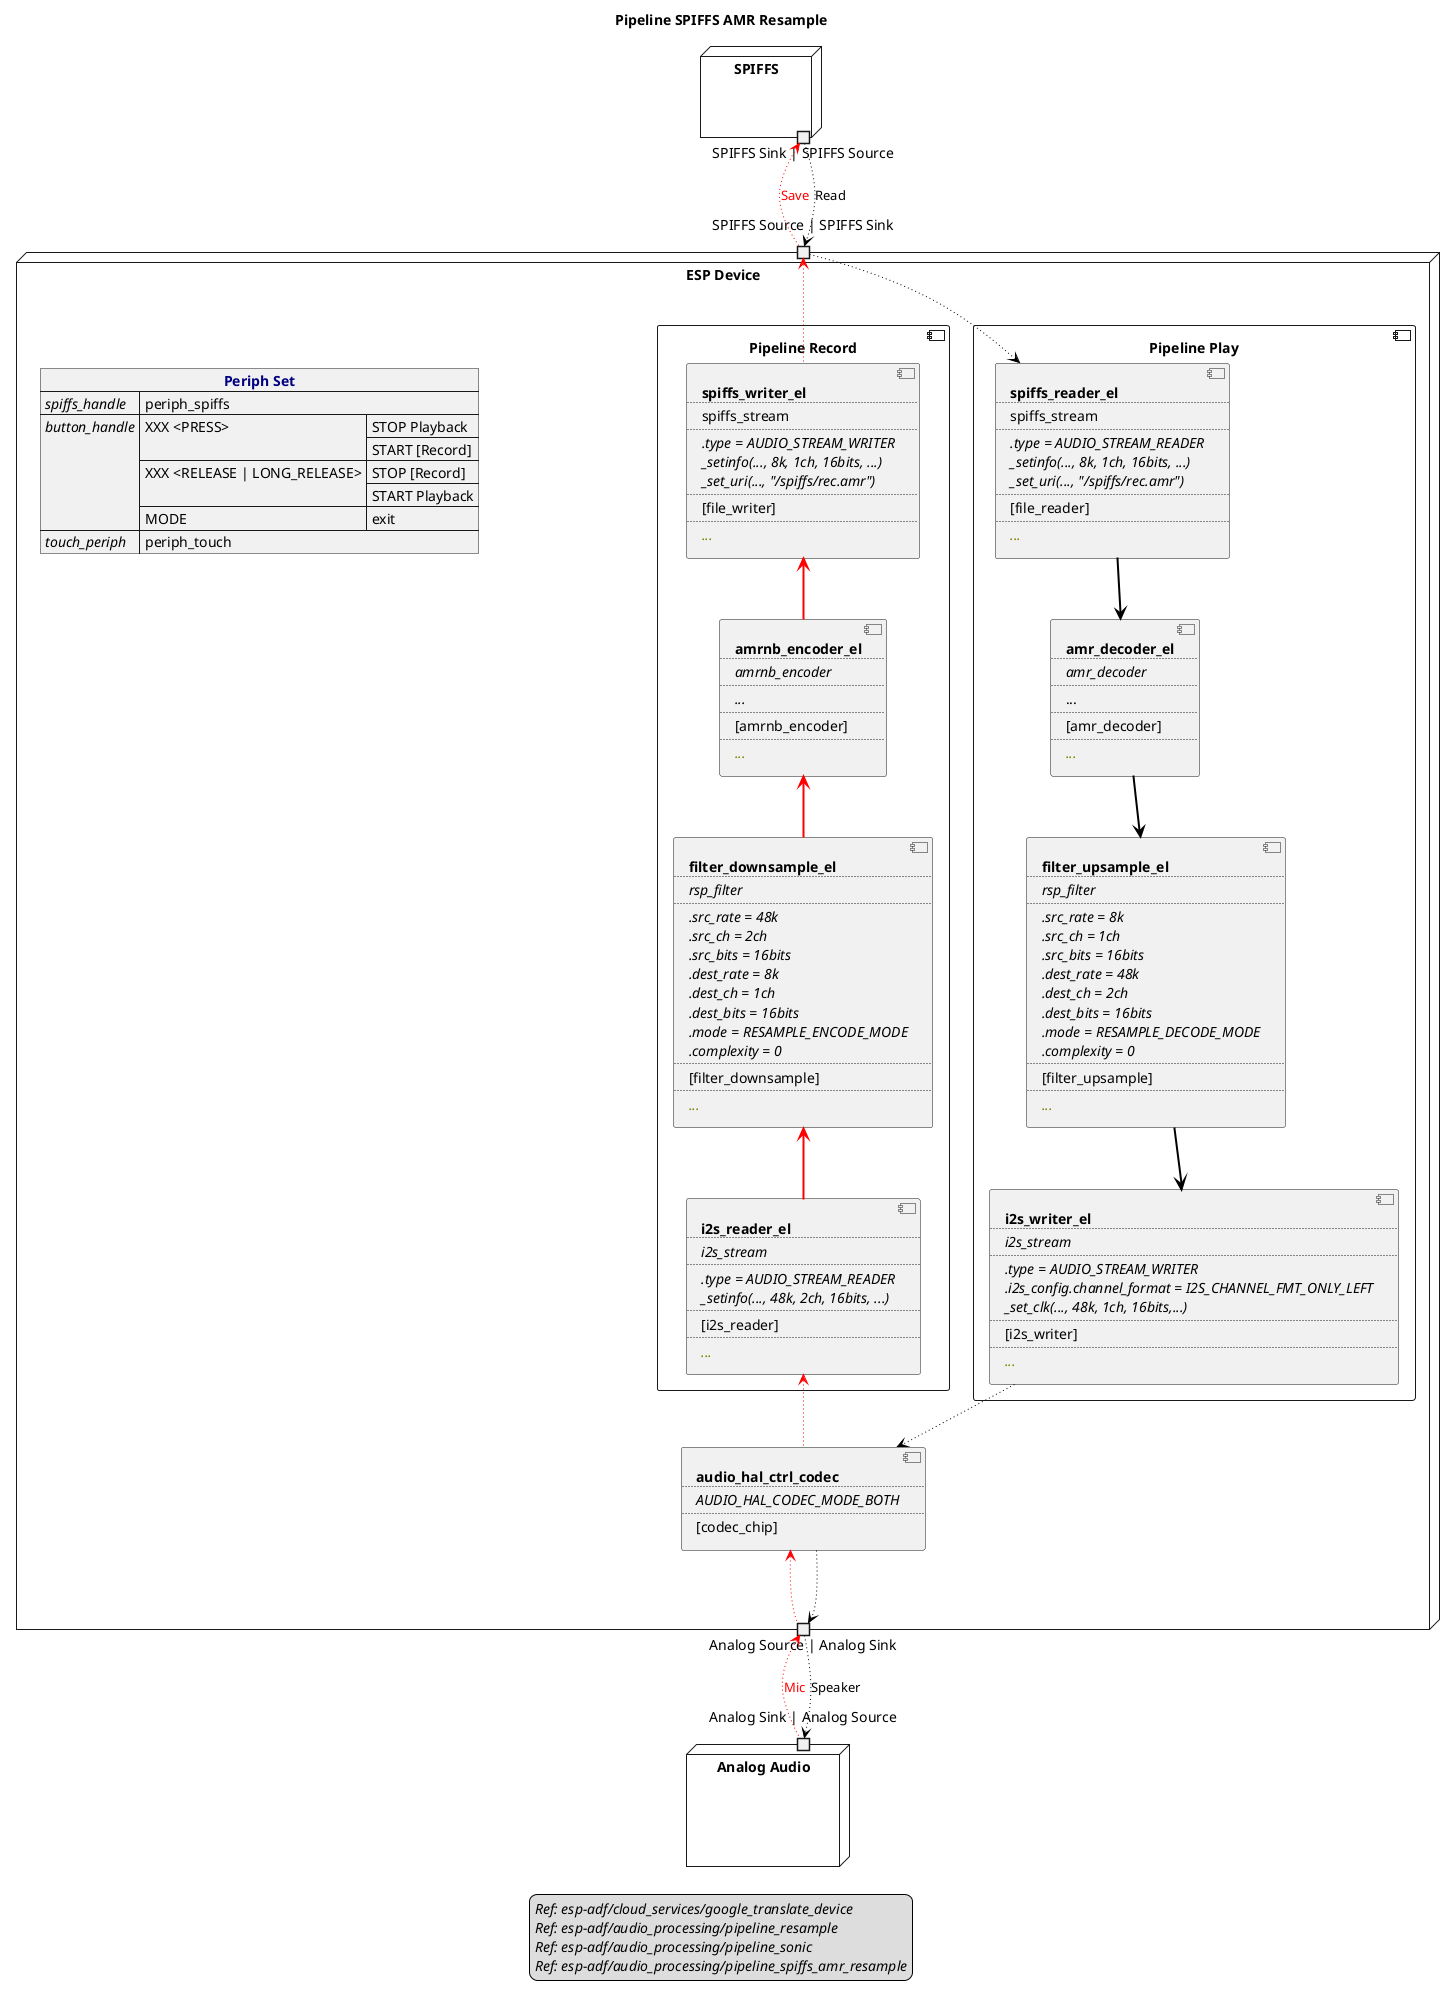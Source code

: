 ﻿@startuml pipeline_spiffs_amr_resample
title Pipeline SPIFFS AMR Resample
allowmixing

legend
//Ref: esp-adf/cloud_services/google_translate_device//
//Ref: esp-adf/audio_processing/pipeline_resample//
//Ref: esp-adf/audio_processing/pipeline_sonic//
//Ref: esp-adf/audio_processing/pipeline_spiffs_amr_resample//
end legend

node "SPIFFS" as SPIFFS  {
    portout "SPIFFS Sink | SPIFFS Source" as SPIFFSSinkSource
}

node "ESP Device" as ESPDevice  {

    json "<b><color navy>Periph Set" as periph_set {
        "<i>spiffs_handle" : "periph_spiffs",
        "<i>button_handle" : {
            "XXX <PRESS>" : ["STOP Playback", "START [Record]"],
            "XXX <RELEASE | LONG_RELEASE>" : ["STOP [Record]", "START Playback"],
            "MODE" : "exit"
        },
        "<i>touch_periph" : "periph_touch"
    }
    
    portin "SPIFFS Source | SPIFFS Sink" as EspSPIFFSSinkSource

    component "Pipeline Play" as pipeline_play {

        component spiffs_reader_el [
            <b>spiffs_reader_el
            ....
            spiffs_stream
            ....
            <i>.type = AUDIO_STREAM_READER
            <i>_setinfo(..., 8k, 1ch, 16bits, ...)
            <i>_set_uri(..., "/spiffs/rec.amr")
            ....
            [file_reader]
            ....
            <i><color olive>...
        ]

        component amr_decoder_el [
            <b>amr_decoder_el
            ....
            <i>amr_decoder
            ....
            ...
            ....
            [amr_decoder]
            ....
            <i><color olive>...
        ]
        
        component filter_upsample_el [
            <b>filter_upsample_el
            ....
            <i>rsp_filter
            ....
            <i>.src_rate = 8k
            <i>.src_ch = 1ch
            <i>.src_bits = 16bits
            <i>.dest_rate = 48k
            <i>.dest_ch = 2ch
            <i>.dest_bits = 16bits
            <i>.mode = RESAMPLE_DECODE_MODE
            <i>.complexity = 0
            ....
            [filter_upsample]
            ....
            <i><color olive>...
        ]        

        component i2s_writer_el [
            <b>i2s_writer_el
            ....
            <i>i2s_stream
            ....
            <i>.type = AUDIO_STREAM_WRITER
            <i>.i2s_config.channel_format = I2S_CHANNEL_FMT_ONLY_LEFT
            <i>_set_clk(..., 48k, 1ch, 16bits,...)
            ....
            [i2s_writer]
            ....
            <i><color olive>...
        ]
    }

    component "Pipeline Record" as pipeline_rec {

        component spiffs_writer_el [
            <b>spiffs_writer_el
            ....
            spiffs_stream
            ....
            <i>.type = AUDIO_STREAM_WRITER
            <i>_setinfo(..., 8k, 1ch, 16bits, ...)
            <i>_set_uri(..., "/spiffs/rec.amr")
            ....
            [file_writer]
            ....
            <i><color olive>...
        ]
        
        component amrnb_encoder_el [
            <b>amrnb_encoder_el
            ....
            <i>amrnb_encoder
            ....
            <i>...
            ....
            [amrnb_encoder]
            ....
            <i><color olive>...
        ]
        
        component filter_downsample_el [
            <b>filter_downsample_el
            ....
            <i>rsp_filter
            ....
            <i>.src_rate = 48k
            <i>.src_ch = 2ch
            <i>.src_bits = 16bits
            <i>.dest_rate = 8k
            <i>.dest_ch = 1ch
            <i>.dest_bits = 16bits
            <i>.mode = RESAMPLE_ENCODE_MODE
            <i>.complexity = 0
            ....
            [filter_downsample]
            ....
            <i><color olive>...
        ]

        component i2s_reader_el [
            <b>i2s_reader_el
            ....
            <i>i2s_stream
            ....
            <i>.type = AUDIO_STREAM_READER
            <i>_setinfo(..., 48k, 2ch, 16bits, ...)
            ....
            [i2s_reader]
            ....
            <i><color olive>...
        ]
    }

    component HALCodec [
        <b>audio_hal_ctrl_codec
        ....
        <i>AUDIO_HAL_CODEC_MODE_BOTH
        ....
        [codec_chip]
    ]

    portout "Analog Source | Analog Sink" as AnalogSourceSink
} 

node "Analog Audio" as AnalogAudio  {
    portin "Analog Sink | Analog Source" as AnalogSinkSource
}


SPIFFSSinkSource   <-- EspSPIFFSSinkSource  #line:red;line.dotted;text:red  : Save

EspSPIFFSSinkSource  <-- spiffs_writer_el   #line:red;line.dotted;text:red
spiffs_writer_el <-- amrnb_encoder_el       #line:red;line.bold;text:red
amrnb_encoder_el  <-- filter_downsample_el  #line:red;line.bold;text:red
filter_downsample_el <-- i2s_reader_el      #line:red;line.bold;text:red
i2s_reader_el        <-- HALCodec           #line:red;line.dotted;text:red
HALCodec        <-- AnalogSourceSink        #line:red;line.dotted;text:red

AnalogSourceSink <-- AnalogSinkSource       #line:red;line.dotted;text:red  : Mic




SPIFFSSinkSource --> EspSPIFFSSinkSource    #line:black;line.dotted;text:black : Read

EspSPIFFSSinkSource  --> spiffs_reader_el   #line:black;line.dotted;text:black
spiffs_reader_el --> amr_decoder_el         #line:black;line.bold;text:black
amr_decoder_el   --> filter_upsample_el     #line:black;line.bold;text:black
filter_upsample_el --> i2s_writer_el        #line:black;line.bold;text:black
i2s_writer_el   --> HALCodec                #line:black;line.dotted;text:black
HALCodec        --> AnalogSourceSink        #line:black;line.dotted;text:black

AnalogSourceSink --> AnalogSinkSource       #line:black;line.dotted;text:black : Speaker

@enduml